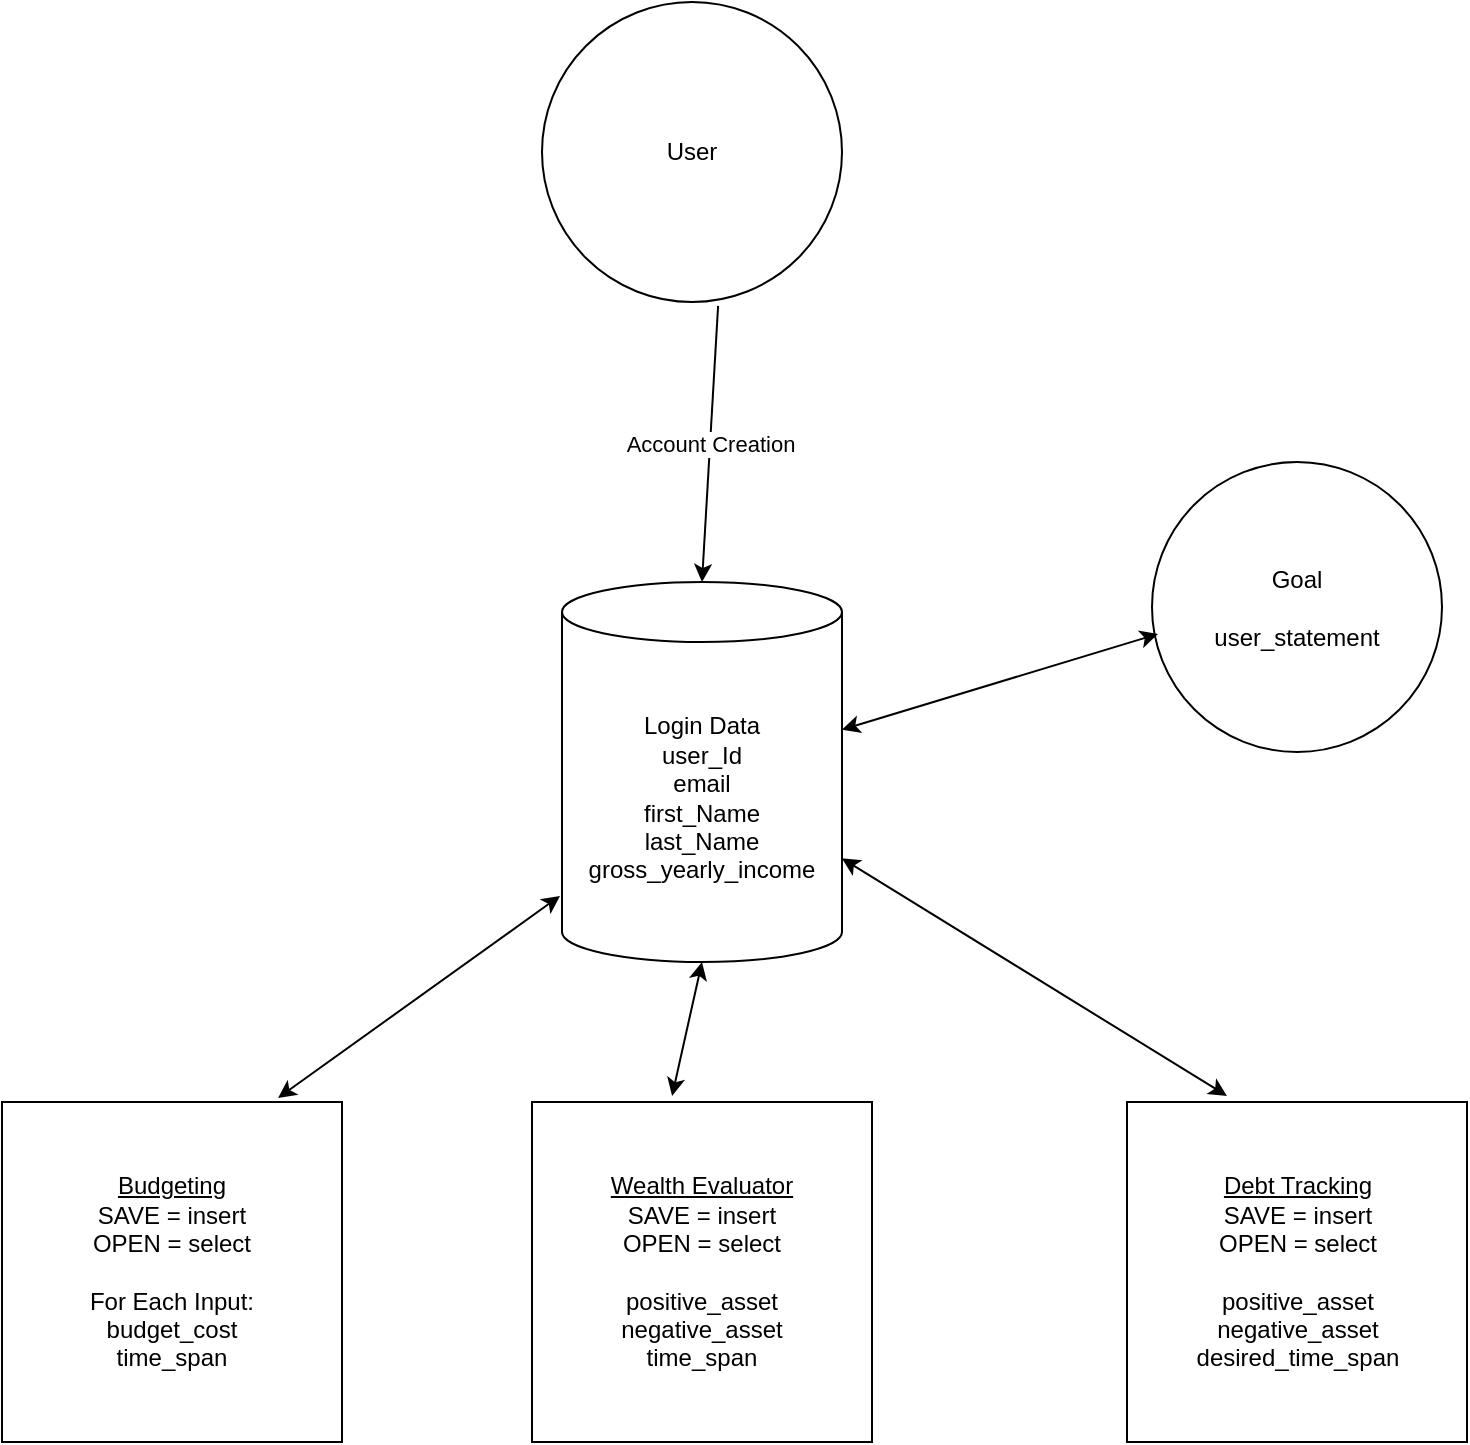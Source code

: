<mxfile version="16.5.1" type="device"><diagram id="VUoVFv4EnyZH4U6wxs3W" name="Page-1"><mxGraphModel dx="946" dy="596" grid="1" gridSize="10" guides="1" tooltips="1" connect="1" arrows="1" fold="1" page="1" pageScale="1" pageWidth="850" pageHeight="1100" math="0" shadow="0"><root><mxCell id="0"/><mxCell id="1" parent="0"/><mxCell id="HJojbDrAyv4uiEuv5zmO-1" value="User&lt;br&gt;" style="ellipse;whiteSpace=wrap;html=1;aspect=fixed;" parent="1" vertex="1"><mxGeometry x="320" y="70" width="150" height="150" as="geometry"/></mxCell><mxCell id="HJojbDrAyv4uiEuv5zmO-2" value="Login Data&lt;br&gt;user_Id&lt;br&gt;email&lt;br&gt;first_Name&lt;br&gt;last_Name&lt;br&gt;gross_yearly_income" style="shape=cylinder3;whiteSpace=wrap;html=1;boundedLbl=1;backgroundOutline=1;size=15;" parent="1" vertex="1"><mxGeometry x="330" y="360" width="140" height="190" as="geometry"/></mxCell><mxCell id="HJojbDrAyv4uiEuv5zmO-3" value="Account Creation" style="endArrow=classic;html=1;rounded=0;entryX=0.5;entryY=0;entryDx=0;entryDy=0;entryPerimeter=0;exitX=0.587;exitY=1.013;exitDx=0;exitDy=0;exitPerimeter=0;" parent="1" source="HJojbDrAyv4uiEuv5zmO-1" target="HJojbDrAyv4uiEuv5zmO-2" edge="1"><mxGeometry width="50" height="50" relative="1" as="geometry"><mxPoint x="520" y="510" as="sourcePoint"/><mxPoint x="610" y="450" as="targetPoint"/></mxGeometry></mxCell><mxCell id="HJojbDrAyv4uiEuv5zmO-4" value="&lt;u&gt;Budgeting&lt;/u&gt;&lt;br&gt;SAVE = insert&lt;br&gt;OPEN = select&lt;br&gt;&lt;br&gt;For Each Input:&lt;br&gt;budget_cost&lt;br&gt;time_span" style="whiteSpace=wrap;html=1;aspect=fixed;" parent="1" vertex="1"><mxGeometry x="50" y="620" width="170" height="170" as="geometry"/></mxCell><mxCell id="HJojbDrAyv4uiEuv5zmO-5" value="&lt;u&gt;Wealth Evaluator&lt;/u&gt;&lt;br&gt;SAVE = insert&lt;br&gt;OPEN = select&lt;br&gt;&lt;br&gt;positive_asset&lt;br&gt;negative_asset&lt;br&gt;time_span" style="whiteSpace=wrap;html=1;aspect=fixed;" parent="1" vertex="1"><mxGeometry x="315" y="620" width="170" height="170" as="geometry"/></mxCell><mxCell id="HJojbDrAyv4uiEuv5zmO-6" value="&lt;u&gt;Debt Tracking&lt;br&gt;&lt;/u&gt;SAVE = insert&lt;br&gt;OPEN = select&lt;br&gt;&lt;br&gt;positive_asset&lt;br&gt;negative_asset&lt;br&gt;desired_time_span" style="whiteSpace=wrap;html=1;aspect=fixed;" parent="1" vertex="1"><mxGeometry x="612.5" y="620" width="170" height="170" as="geometry"/></mxCell><mxCell id="HJojbDrAyv4uiEuv5zmO-7" value="" style="endArrow=classic;startArrow=classic;html=1;rounded=0;entryX=-0.007;entryY=0.826;entryDx=0;entryDy=0;entryPerimeter=0;exitX=0.812;exitY=-0.012;exitDx=0;exitDy=0;exitPerimeter=0;" parent="1" source="HJojbDrAyv4uiEuv5zmO-4" target="HJojbDrAyv4uiEuv5zmO-2" edge="1"><mxGeometry width="50" height="50" relative="1" as="geometry"><mxPoint x="230" y="570" as="sourcePoint"/><mxPoint x="280" y="520" as="targetPoint"/></mxGeometry></mxCell><mxCell id="HJojbDrAyv4uiEuv5zmO-8" value="" style="endArrow=classic;startArrow=classic;html=1;rounded=0;entryX=0.5;entryY=1;entryDx=0;entryDy=0;entryPerimeter=0;exitX=0.412;exitY=-0.018;exitDx=0;exitDy=0;exitPerimeter=0;" parent="1" source="HJojbDrAyv4uiEuv5zmO-5" target="HJojbDrAyv4uiEuv5zmO-2" edge="1"><mxGeometry width="50" height="50" relative="1" as="geometry"><mxPoint x="304.0" y="651.02" as="sourcePoint"/><mxPoint x="424.98" y="540" as="targetPoint"/></mxGeometry></mxCell><mxCell id="HJojbDrAyv4uiEuv5zmO-9" value="" style="endArrow=classic;startArrow=classic;html=1;rounded=0;exitX=0.294;exitY=-0.018;exitDx=0;exitDy=0;exitPerimeter=0;" parent="1" source="HJojbDrAyv4uiEuv5zmO-6" target="HJojbDrAyv4uiEuv5zmO-2" edge="1"><mxGeometry width="50" height="50" relative="1" as="geometry"><mxPoint x="510.0" y="605.02" as="sourcePoint"/><mxPoint x="630.98" y="494.0" as="targetPoint"/></mxGeometry></mxCell><mxCell id="HJojbDrAyv4uiEuv5zmO-10" value="Goal&lt;br&gt;&lt;br&gt;user_statement" style="ellipse;whiteSpace=wrap;html=1;aspect=fixed;" parent="1" vertex="1"><mxGeometry x="625" y="300" width="145" height="145" as="geometry"/></mxCell><mxCell id="HJojbDrAyv4uiEuv5zmO-12" value="" style="endArrow=classic;startArrow=classic;html=1;rounded=0;entryX=0.021;entryY=0.593;entryDx=0;entryDy=0;entryPerimeter=0;" parent="1" source="HJojbDrAyv4uiEuv5zmO-2" target="HJojbDrAyv4uiEuv5zmO-10" edge="1"><mxGeometry width="50" height="50" relative="1" as="geometry"><mxPoint x="570" y="430" as="sourcePoint"/><mxPoint x="620" y="380" as="targetPoint"/></mxGeometry></mxCell></root></mxGraphModel></diagram></mxfile>